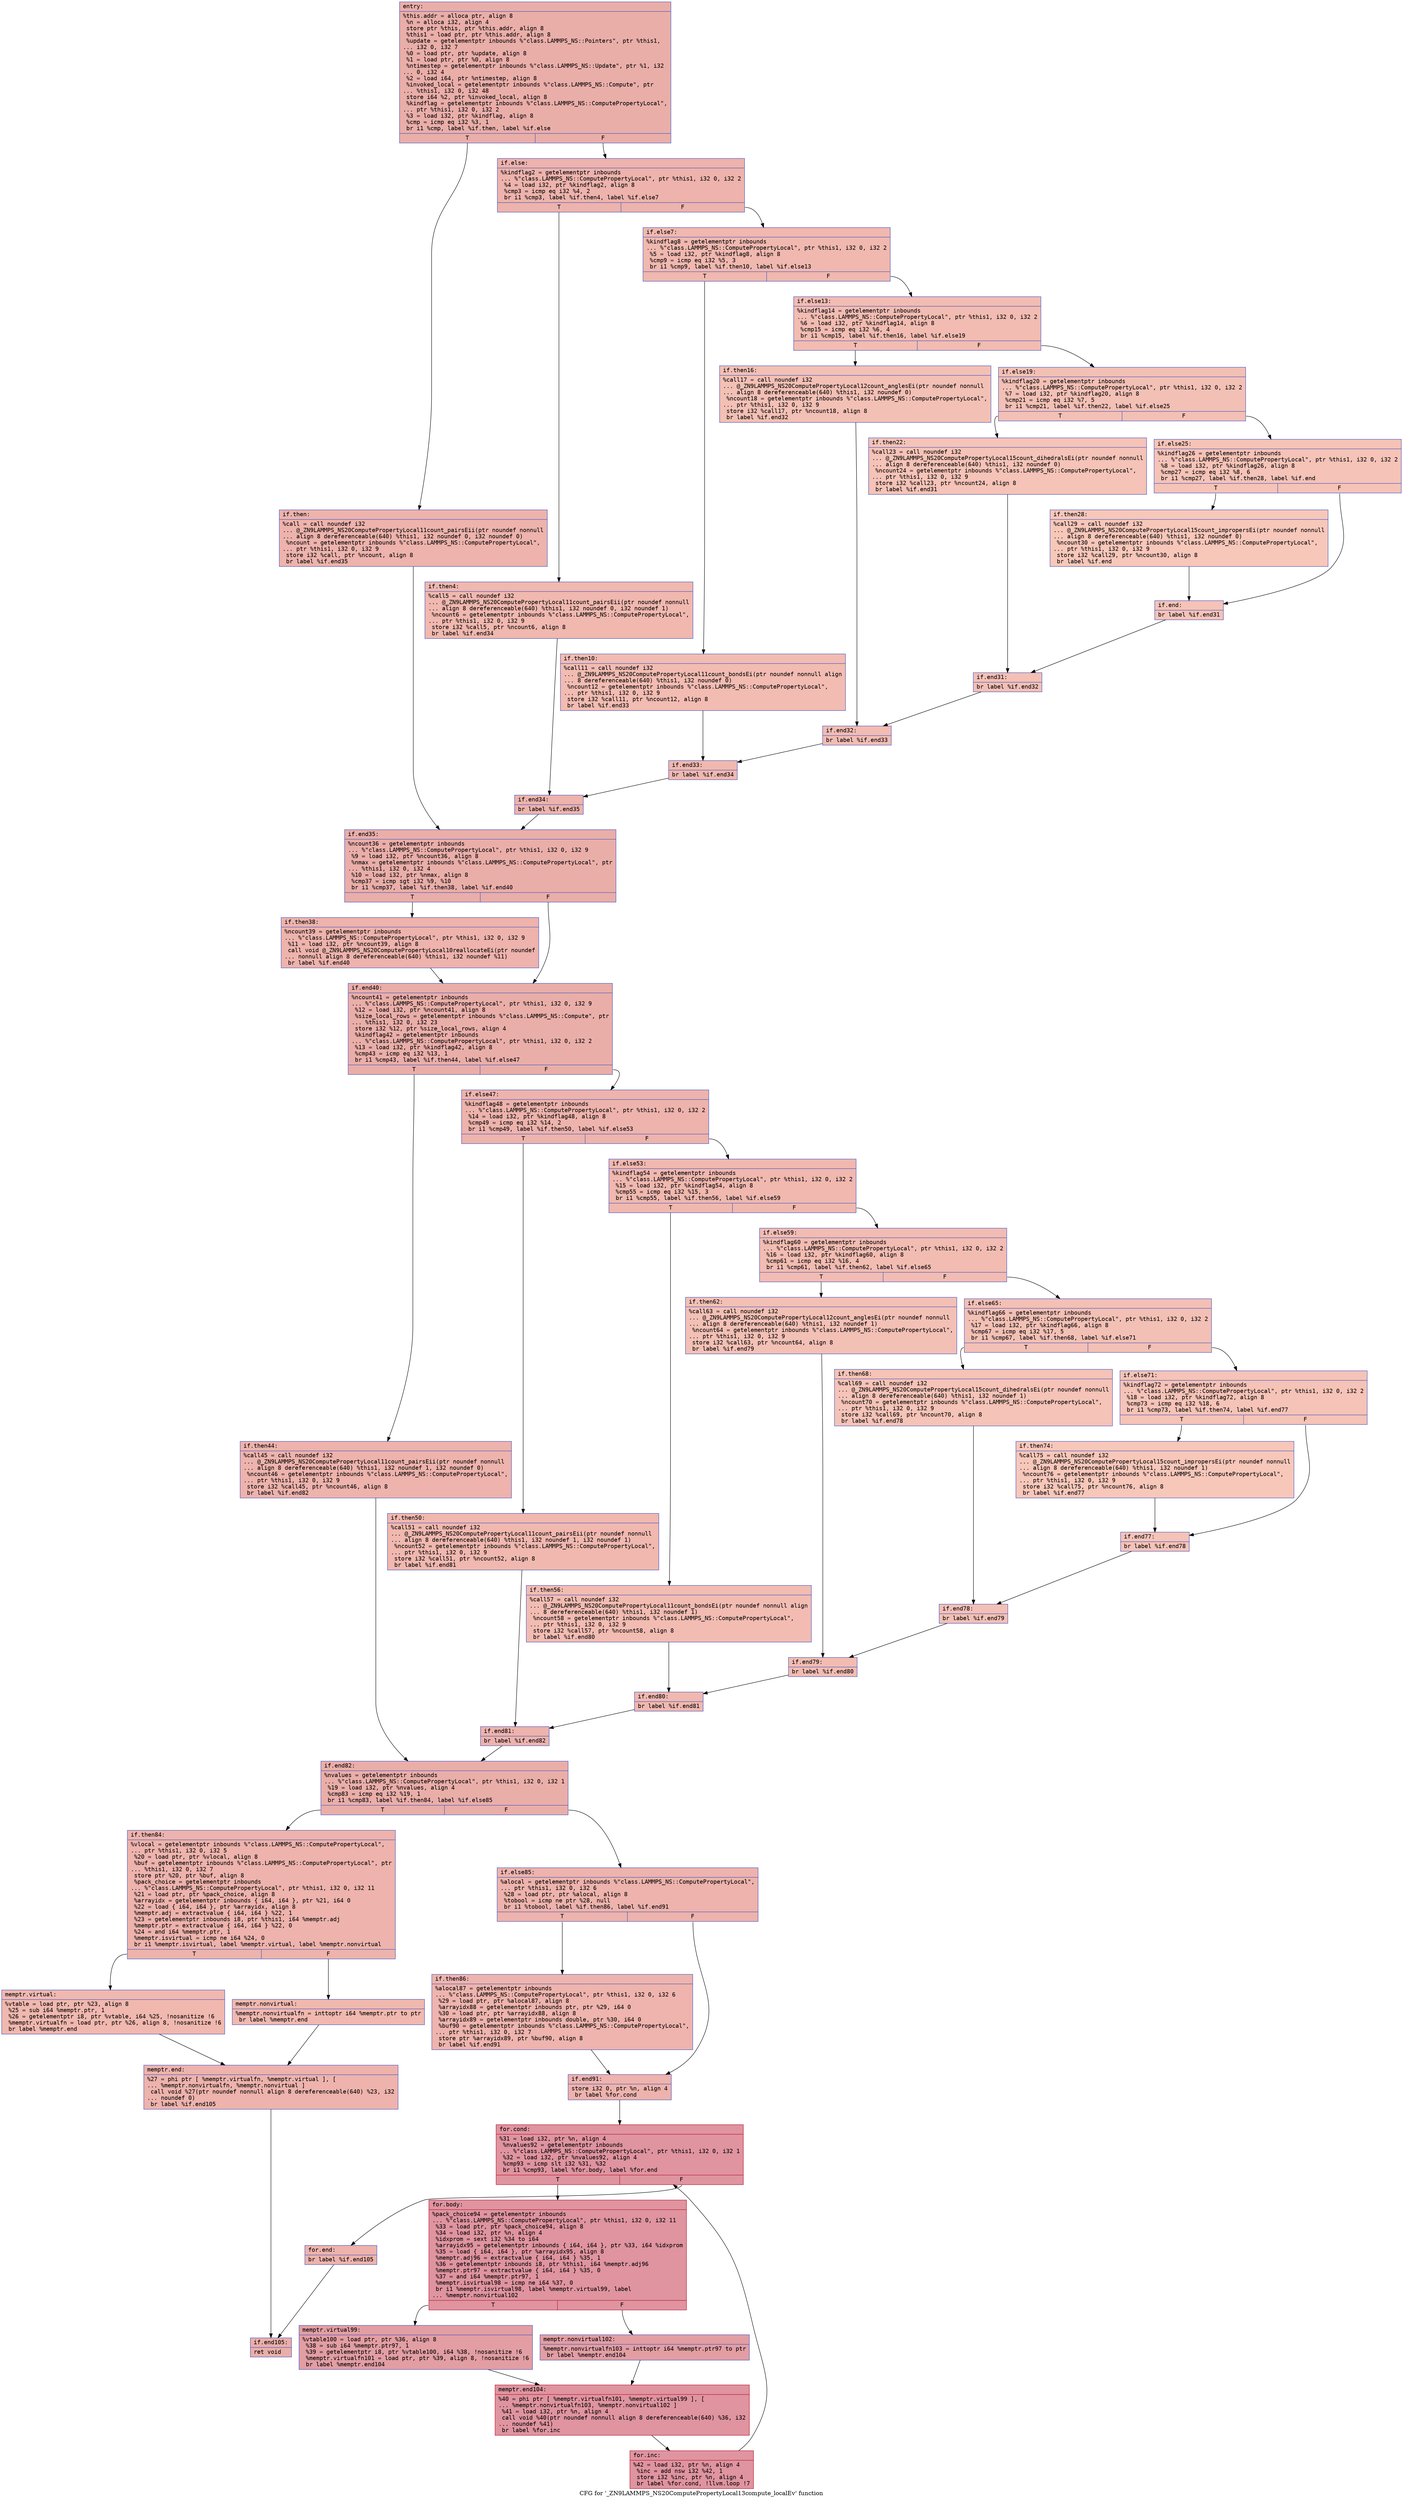 digraph "CFG for '_ZN9LAMMPS_NS20ComputePropertyLocal13compute_localEv' function" {
	label="CFG for '_ZN9LAMMPS_NS20ComputePropertyLocal13compute_localEv' function";

	Node0x5611e68d4370 [shape=record,color="#3d50c3ff", style=filled, fillcolor="#d0473d70" fontname="Courier",label="{entry:\l|  %this.addr = alloca ptr, align 8\l  %n = alloca i32, align 4\l  store ptr %this, ptr %this.addr, align 8\l  %this1 = load ptr, ptr %this.addr, align 8\l  %update = getelementptr inbounds %\"class.LAMMPS_NS::Pointers\", ptr %this1,\l... i32 0, i32 7\l  %0 = load ptr, ptr %update, align 8\l  %1 = load ptr, ptr %0, align 8\l  %ntimestep = getelementptr inbounds %\"class.LAMMPS_NS::Update\", ptr %1, i32\l... 0, i32 4\l  %2 = load i64, ptr %ntimestep, align 8\l  %invoked_local = getelementptr inbounds %\"class.LAMMPS_NS::Compute\", ptr\l... %this1, i32 0, i32 48\l  store i64 %2, ptr %invoked_local, align 8\l  %kindflag = getelementptr inbounds %\"class.LAMMPS_NS::ComputePropertyLocal\",\l... ptr %this1, i32 0, i32 2\l  %3 = load i32, ptr %kindflag, align 8\l  %cmp = icmp eq i32 %3, 1\l  br i1 %cmp, label %if.then, label %if.else\l|{<s0>T|<s1>F}}"];
	Node0x5611e68d4370:s0 -> Node0x5611e68d4ce0[tooltip="entry -> if.then\nProbability 50.00%" ];
	Node0x5611e68d4370:s1 -> Node0x5611e68d4d50[tooltip="entry -> if.else\nProbability 50.00%" ];
	Node0x5611e68d4ce0 [shape=record,color="#3d50c3ff", style=filled, fillcolor="#d6524470" fontname="Courier",label="{if.then:\l|  %call = call noundef i32\l... @_ZN9LAMMPS_NS20ComputePropertyLocal11count_pairsEii(ptr noundef nonnull\l... align 8 dereferenceable(640) %this1, i32 noundef 0, i32 noundef 0)\l  %ncount = getelementptr inbounds %\"class.LAMMPS_NS::ComputePropertyLocal\",\l... ptr %this1, i32 0, i32 9\l  store i32 %call, ptr %ncount, align 8\l  br label %if.end35\l}"];
	Node0x5611e68d4ce0 -> Node0x5611e68d52b0[tooltip="if.then -> if.end35\nProbability 100.00%" ];
	Node0x5611e68d4d50 [shape=record,color="#3d50c3ff", style=filled, fillcolor="#d6524470" fontname="Courier",label="{if.else:\l|  %kindflag2 = getelementptr inbounds\l... %\"class.LAMMPS_NS::ComputePropertyLocal\", ptr %this1, i32 0, i32 2\l  %4 = load i32, ptr %kindflag2, align 8\l  %cmp3 = icmp eq i32 %4, 2\l  br i1 %cmp3, label %if.then4, label %if.else7\l|{<s0>T|<s1>F}}"];
	Node0x5611e68d4d50:s0 -> Node0x5611e68d5590[tooltip="if.else -> if.then4\nProbability 50.00%" ];
	Node0x5611e68d4d50:s1 -> Node0x5611e68d5610[tooltip="if.else -> if.else7\nProbability 50.00%" ];
	Node0x5611e68d5590 [shape=record,color="#3d50c3ff", style=filled, fillcolor="#dc5d4a70" fontname="Courier",label="{if.then4:\l|  %call5 = call noundef i32\l... @_ZN9LAMMPS_NS20ComputePropertyLocal11count_pairsEii(ptr noundef nonnull\l... align 8 dereferenceable(640) %this1, i32 noundef 0, i32 noundef 1)\l  %ncount6 = getelementptr inbounds %\"class.LAMMPS_NS::ComputePropertyLocal\",\l... ptr %this1, i32 0, i32 9\l  store i32 %call5, ptr %ncount6, align 8\l  br label %if.end34\l}"];
	Node0x5611e68d5590 -> Node0x5611e68d59a0[tooltip="if.then4 -> if.end34\nProbability 100.00%" ];
	Node0x5611e68d5610 [shape=record,color="#3d50c3ff", style=filled, fillcolor="#dc5d4a70" fontname="Courier",label="{if.else7:\l|  %kindflag8 = getelementptr inbounds\l... %\"class.LAMMPS_NS::ComputePropertyLocal\", ptr %this1, i32 0, i32 2\l  %5 = load i32, ptr %kindflag8, align 8\l  %cmp9 = icmp eq i32 %5, 3\l  br i1 %cmp9, label %if.then10, label %if.else13\l|{<s0>T|<s1>F}}"];
	Node0x5611e68d5610:s0 -> Node0x5611e68d5c80[tooltip="if.else7 -> if.then10\nProbability 50.00%" ];
	Node0x5611e68d5610:s1 -> Node0x5611e68d4fb0[tooltip="if.else7 -> if.else13\nProbability 50.00%" ];
	Node0x5611e68d5c80 [shape=record,color="#3d50c3ff", style=filled, fillcolor="#e1675170" fontname="Courier",label="{if.then10:\l|  %call11 = call noundef i32\l... @_ZN9LAMMPS_NS20ComputePropertyLocal11count_bondsEi(ptr noundef nonnull align\l... 8 dereferenceable(640) %this1, i32 noundef 0)\l  %ncount12 = getelementptr inbounds %\"class.LAMMPS_NS::ComputePropertyLocal\",\l... ptr %this1, i32 0, i32 9\l  store i32 %call11, ptr %ncount12, align 8\l  br label %if.end33\l}"];
	Node0x5611e68d5c80 -> Node0x5611e68d6300[tooltip="if.then10 -> if.end33\nProbability 100.00%" ];
	Node0x5611e68d4fb0 [shape=record,color="#3d50c3ff", style=filled, fillcolor="#e1675170" fontname="Courier",label="{if.else13:\l|  %kindflag14 = getelementptr inbounds\l... %\"class.LAMMPS_NS::ComputePropertyLocal\", ptr %this1, i32 0, i32 2\l  %6 = load i32, ptr %kindflag14, align 8\l  %cmp15 = icmp eq i32 %6, 4\l  br i1 %cmp15, label %if.then16, label %if.else19\l|{<s0>T|<s1>F}}"];
	Node0x5611e68d4fb0:s0 -> Node0x5611e68d65f0[tooltip="if.else13 -> if.then16\nProbability 50.00%" ];
	Node0x5611e68d4fb0:s1 -> Node0x5611e68d6670[tooltip="if.else13 -> if.else19\nProbability 50.00%" ];
	Node0x5611e68d65f0 [shape=record,color="#3d50c3ff", style=filled, fillcolor="#e5705870" fontname="Courier",label="{if.then16:\l|  %call17 = call noundef i32\l... @_ZN9LAMMPS_NS20ComputePropertyLocal12count_anglesEi(ptr noundef nonnull\l... align 8 dereferenceable(640) %this1, i32 noundef 0)\l  %ncount18 = getelementptr inbounds %\"class.LAMMPS_NS::ComputePropertyLocal\",\l... ptr %this1, i32 0, i32 9\l  store i32 %call17, ptr %ncount18, align 8\l  br label %if.end32\l}"];
	Node0x5611e68d65f0 -> Node0x5611e68d6ae0[tooltip="if.then16 -> if.end32\nProbability 100.00%" ];
	Node0x5611e68d6670 [shape=record,color="#3d50c3ff", style=filled, fillcolor="#e5705870" fontname="Courier",label="{if.else19:\l|  %kindflag20 = getelementptr inbounds\l... %\"class.LAMMPS_NS::ComputePropertyLocal\", ptr %this1, i32 0, i32 2\l  %7 = load i32, ptr %kindflag20, align 8\l  %cmp21 = icmp eq i32 %7, 5\l  br i1 %cmp21, label %if.then22, label %if.else25\l|{<s0>T|<s1>F}}"];
	Node0x5611e68d6670:s0 -> Node0x5611e68d6dd0[tooltip="if.else19 -> if.then22\nProbability 50.00%" ];
	Node0x5611e68d6670:s1 -> Node0x5611e68d6e50[tooltip="if.else19 -> if.else25\nProbability 50.00%" ];
	Node0x5611e68d6dd0 [shape=record,color="#3d50c3ff", style=filled, fillcolor="#e8765c70" fontname="Courier",label="{if.then22:\l|  %call23 = call noundef i32\l... @_ZN9LAMMPS_NS20ComputePropertyLocal15count_dihedralsEi(ptr noundef nonnull\l... align 8 dereferenceable(640) %this1, i32 noundef 0)\l  %ncount24 = getelementptr inbounds %\"class.LAMMPS_NS::ComputePropertyLocal\",\l... ptr %this1, i32 0, i32 9\l  store i32 %call23, ptr %ncount24, align 8\l  br label %if.end31\l}"];
	Node0x5611e68d6dd0 -> Node0x5611e68d72c0[tooltip="if.then22 -> if.end31\nProbability 100.00%" ];
	Node0x5611e68d6e50 [shape=record,color="#3d50c3ff", style=filled, fillcolor="#e8765c70" fontname="Courier",label="{if.else25:\l|  %kindflag26 = getelementptr inbounds\l... %\"class.LAMMPS_NS::ComputePropertyLocal\", ptr %this1, i32 0, i32 2\l  %8 = load i32, ptr %kindflag26, align 8\l  %cmp27 = icmp eq i32 %8, 6\l  br i1 %cmp27, label %if.then28, label %if.end\l|{<s0>T|<s1>F}}"];
	Node0x5611e68d6e50:s0 -> Node0x5611e68d75b0[tooltip="if.else25 -> if.then28\nProbability 50.00%" ];
	Node0x5611e68d6e50:s1 -> Node0x5611e68d7630[tooltip="if.else25 -> if.end\nProbability 50.00%" ];
	Node0x5611e68d75b0 [shape=record,color="#3d50c3ff", style=filled, fillcolor="#ec7f6370" fontname="Courier",label="{if.then28:\l|  %call29 = call noundef i32\l... @_ZN9LAMMPS_NS20ComputePropertyLocal15count_impropersEi(ptr noundef nonnull\l... align 8 dereferenceable(640) %this1, i32 noundef 0)\l  %ncount30 = getelementptr inbounds %\"class.LAMMPS_NS::ComputePropertyLocal\",\l... ptr %this1, i32 0, i32 9\l  store i32 %call29, ptr %ncount30, align 8\l  br label %if.end\l}"];
	Node0x5611e68d75b0 -> Node0x5611e68d7630[tooltip="if.then28 -> if.end\nProbability 100.00%" ];
	Node0x5611e68d7630 [shape=record,color="#3d50c3ff", style=filled, fillcolor="#e8765c70" fontname="Courier",label="{if.end:\l|  br label %if.end31\l}"];
	Node0x5611e68d7630 -> Node0x5611e68d72c0[tooltip="if.end -> if.end31\nProbability 100.00%" ];
	Node0x5611e68d72c0 [shape=record,color="#3d50c3ff", style=filled, fillcolor="#e5705870" fontname="Courier",label="{if.end31:\l|  br label %if.end32\l}"];
	Node0x5611e68d72c0 -> Node0x5611e68d6ae0[tooltip="if.end31 -> if.end32\nProbability 100.00%" ];
	Node0x5611e68d6ae0 [shape=record,color="#3d50c3ff", style=filled, fillcolor="#e1675170" fontname="Courier",label="{if.end32:\l|  br label %if.end33\l}"];
	Node0x5611e68d6ae0 -> Node0x5611e68d6300[tooltip="if.end32 -> if.end33\nProbability 100.00%" ];
	Node0x5611e68d6300 [shape=record,color="#3d50c3ff", style=filled, fillcolor="#dc5d4a70" fontname="Courier",label="{if.end33:\l|  br label %if.end34\l}"];
	Node0x5611e68d6300 -> Node0x5611e68d59a0[tooltip="if.end33 -> if.end34\nProbability 100.00%" ];
	Node0x5611e68d59a0 [shape=record,color="#3d50c3ff", style=filled, fillcolor="#d6524470" fontname="Courier",label="{if.end34:\l|  br label %if.end35\l}"];
	Node0x5611e68d59a0 -> Node0x5611e68d52b0[tooltip="if.end34 -> if.end35\nProbability 100.00%" ];
	Node0x5611e68d52b0 [shape=record,color="#3d50c3ff", style=filled, fillcolor="#d0473d70" fontname="Courier",label="{if.end35:\l|  %ncount36 = getelementptr inbounds\l... %\"class.LAMMPS_NS::ComputePropertyLocal\", ptr %this1, i32 0, i32 9\l  %9 = load i32, ptr %ncount36, align 8\l  %nmax = getelementptr inbounds %\"class.LAMMPS_NS::ComputePropertyLocal\", ptr\l... %this1, i32 0, i32 4\l  %10 = load i32, ptr %nmax, align 8\l  %cmp37 = icmp sgt i32 %9, %10\l  br i1 %cmp37, label %if.then38, label %if.end40\l|{<s0>T|<s1>F}}"];
	Node0x5611e68d52b0:s0 -> Node0x5611e68d8390[tooltip="if.end35 -> if.then38\nProbability 50.00%" ];
	Node0x5611e68d52b0:s1 -> Node0x5611e68d8410[tooltip="if.end35 -> if.end40\nProbability 50.00%" ];
	Node0x5611e68d8390 [shape=record,color="#3d50c3ff", style=filled, fillcolor="#d6524470" fontname="Courier",label="{if.then38:\l|  %ncount39 = getelementptr inbounds\l... %\"class.LAMMPS_NS::ComputePropertyLocal\", ptr %this1, i32 0, i32 9\l  %11 = load i32, ptr %ncount39, align 8\l  call void @_ZN9LAMMPS_NS20ComputePropertyLocal10reallocateEi(ptr noundef\l... nonnull align 8 dereferenceable(640) %this1, i32 noundef %11)\l  br label %if.end40\l}"];
	Node0x5611e68d8390 -> Node0x5611e68d8410[tooltip="if.then38 -> if.end40\nProbability 100.00%" ];
	Node0x5611e68d8410 [shape=record,color="#3d50c3ff", style=filled, fillcolor="#d0473d70" fontname="Courier",label="{if.end40:\l|  %ncount41 = getelementptr inbounds\l... %\"class.LAMMPS_NS::ComputePropertyLocal\", ptr %this1, i32 0, i32 9\l  %12 = load i32, ptr %ncount41, align 8\l  %size_local_rows = getelementptr inbounds %\"class.LAMMPS_NS::Compute\", ptr\l... %this1, i32 0, i32 23\l  store i32 %12, ptr %size_local_rows, align 4\l  %kindflag42 = getelementptr inbounds\l... %\"class.LAMMPS_NS::ComputePropertyLocal\", ptr %this1, i32 0, i32 2\l  %13 = load i32, ptr %kindflag42, align 8\l  %cmp43 = icmp eq i32 %13, 1\l  br i1 %cmp43, label %if.then44, label %if.else47\l|{<s0>T|<s1>F}}"];
	Node0x5611e68d8410:s0 -> Node0x5611e68d8d70[tooltip="if.end40 -> if.then44\nProbability 50.00%" ];
	Node0x5611e68d8410:s1 -> Node0x5611e68d8df0[tooltip="if.end40 -> if.else47\nProbability 50.00%" ];
	Node0x5611e68d8d70 [shape=record,color="#3d50c3ff", style=filled, fillcolor="#d6524470" fontname="Courier",label="{if.then44:\l|  %call45 = call noundef i32\l... @_ZN9LAMMPS_NS20ComputePropertyLocal11count_pairsEii(ptr noundef nonnull\l... align 8 dereferenceable(640) %this1, i32 noundef 1, i32 noundef 0)\l  %ncount46 = getelementptr inbounds %\"class.LAMMPS_NS::ComputePropertyLocal\",\l... ptr %this1, i32 0, i32 9\l  store i32 %call45, ptr %ncount46, align 8\l  br label %if.end82\l}"];
	Node0x5611e68d8d70 -> Node0x5611e68d9120[tooltip="if.then44 -> if.end82\nProbability 100.00%" ];
	Node0x5611e68d8df0 [shape=record,color="#3d50c3ff", style=filled, fillcolor="#d6524470" fontname="Courier",label="{if.else47:\l|  %kindflag48 = getelementptr inbounds\l... %\"class.LAMMPS_NS::ComputePropertyLocal\", ptr %this1, i32 0, i32 2\l  %14 = load i32, ptr %kindflag48, align 8\l  %cmp49 = icmp eq i32 %14, 2\l  br i1 %cmp49, label %if.then50, label %if.else53\l|{<s0>T|<s1>F}}"];
	Node0x5611e68d8df0:s0 -> Node0x5611e68d9410[tooltip="if.else47 -> if.then50\nProbability 50.00%" ];
	Node0x5611e68d8df0:s1 -> Node0x5611e68d9490[tooltip="if.else47 -> if.else53\nProbability 50.00%" ];
	Node0x5611e68d9410 [shape=record,color="#3d50c3ff", style=filled, fillcolor="#dc5d4a70" fontname="Courier",label="{if.then50:\l|  %call51 = call noundef i32\l... @_ZN9LAMMPS_NS20ComputePropertyLocal11count_pairsEii(ptr noundef nonnull\l... align 8 dereferenceable(640) %this1, i32 noundef 1, i32 noundef 1)\l  %ncount52 = getelementptr inbounds %\"class.LAMMPS_NS::ComputePropertyLocal\",\l... ptr %this1, i32 0, i32 9\l  store i32 %call51, ptr %ncount52, align 8\l  br label %if.end81\l}"];
	Node0x5611e68d9410 -> Node0x5611e68d97e0[tooltip="if.then50 -> if.end81\nProbability 100.00%" ];
	Node0x5611e68d9490 [shape=record,color="#3d50c3ff", style=filled, fillcolor="#dc5d4a70" fontname="Courier",label="{if.else53:\l|  %kindflag54 = getelementptr inbounds\l... %\"class.LAMMPS_NS::ComputePropertyLocal\", ptr %this1, i32 0, i32 2\l  %15 = load i32, ptr %kindflag54, align 8\l  %cmp55 = icmp eq i32 %15, 3\l  br i1 %cmp55, label %if.then56, label %if.else59\l|{<s0>T|<s1>F}}"];
	Node0x5611e68d9490:s0 -> Node0x5611e68d9ad0[tooltip="if.else53 -> if.then56\nProbability 50.00%" ];
	Node0x5611e68d9490:s1 -> Node0x5611e68d9b50[tooltip="if.else53 -> if.else59\nProbability 50.00%" ];
	Node0x5611e68d9ad0 [shape=record,color="#3d50c3ff", style=filled, fillcolor="#e1675170" fontname="Courier",label="{if.then56:\l|  %call57 = call noundef i32\l... @_ZN9LAMMPS_NS20ComputePropertyLocal11count_bondsEi(ptr noundef nonnull align\l... 8 dereferenceable(640) %this1, i32 noundef 1)\l  %ncount58 = getelementptr inbounds %\"class.LAMMPS_NS::ComputePropertyLocal\",\l... ptr %this1, i32 0, i32 9\l  store i32 %call57, ptr %ncount58, align 8\l  br label %if.end80\l}"];
	Node0x5611e68d9ad0 -> Node0x5611e68d9f60[tooltip="if.then56 -> if.end80\nProbability 100.00%" ];
	Node0x5611e68d9b50 [shape=record,color="#3d50c3ff", style=filled, fillcolor="#e1675170" fontname="Courier",label="{if.else59:\l|  %kindflag60 = getelementptr inbounds\l... %\"class.LAMMPS_NS::ComputePropertyLocal\", ptr %this1, i32 0, i32 2\l  %16 = load i32, ptr %kindflag60, align 8\l  %cmp61 = icmp eq i32 %16, 4\l  br i1 %cmp61, label %if.then62, label %if.else65\l|{<s0>T|<s1>F}}"];
	Node0x5611e68d9b50:s0 -> Node0x5611e68da250[tooltip="if.else59 -> if.then62\nProbability 50.00%" ];
	Node0x5611e68d9b50:s1 -> Node0x5611e68da2d0[tooltip="if.else59 -> if.else65\nProbability 50.00%" ];
	Node0x5611e68da250 [shape=record,color="#3d50c3ff", style=filled, fillcolor="#e5705870" fontname="Courier",label="{if.then62:\l|  %call63 = call noundef i32\l... @_ZN9LAMMPS_NS20ComputePropertyLocal12count_anglesEi(ptr noundef nonnull\l... align 8 dereferenceable(640) %this1, i32 noundef 1)\l  %ncount64 = getelementptr inbounds %\"class.LAMMPS_NS::ComputePropertyLocal\",\l... ptr %this1, i32 0, i32 9\l  store i32 %call63, ptr %ncount64, align 8\l  br label %if.end79\l}"];
	Node0x5611e68da250 -> Node0x5611e68da6e0[tooltip="if.then62 -> if.end79\nProbability 100.00%" ];
	Node0x5611e68da2d0 [shape=record,color="#3d50c3ff", style=filled, fillcolor="#e5705870" fontname="Courier",label="{if.else65:\l|  %kindflag66 = getelementptr inbounds\l... %\"class.LAMMPS_NS::ComputePropertyLocal\", ptr %this1, i32 0, i32 2\l  %17 = load i32, ptr %kindflag66, align 8\l  %cmp67 = icmp eq i32 %17, 5\l  br i1 %cmp67, label %if.then68, label %if.else71\l|{<s0>T|<s1>F}}"];
	Node0x5611e68da2d0:s0 -> Node0x5611e68da9d0[tooltip="if.else65 -> if.then68\nProbability 50.00%" ];
	Node0x5611e68da2d0:s1 -> Node0x5611e68daa50[tooltip="if.else65 -> if.else71\nProbability 50.00%" ];
	Node0x5611e68da9d0 [shape=record,color="#3d50c3ff", style=filled, fillcolor="#e8765c70" fontname="Courier",label="{if.then68:\l|  %call69 = call noundef i32\l... @_ZN9LAMMPS_NS20ComputePropertyLocal15count_dihedralsEi(ptr noundef nonnull\l... align 8 dereferenceable(640) %this1, i32 noundef 1)\l  %ncount70 = getelementptr inbounds %\"class.LAMMPS_NS::ComputePropertyLocal\",\l... ptr %this1, i32 0, i32 9\l  store i32 %call69, ptr %ncount70, align 8\l  br label %if.end78\l}"];
	Node0x5611e68da9d0 -> Node0x5611e68dae60[tooltip="if.then68 -> if.end78\nProbability 100.00%" ];
	Node0x5611e68daa50 [shape=record,color="#3d50c3ff", style=filled, fillcolor="#e8765c70" fontname="Courier",label="{if.else71:\l|  %kindflag72 = getelementptr inbounds\l... %\"class.LAMMPS_NS::ComputePropertyLocal\", ptr %this1, i32 0, i32 2\l  %18 = load i32, ptr %kindflag72, align 8\l  %cmp73 = icmp eq i32 %18, 6\l  br i1 %cmp73, label %if.then74, label %if.end77\l|{<s0>T|<s1>F}}"];
	Node0x5611e68daa50:s0 -> Node0x5611e68db150[tooltip="if.else71 -> if.then74\nProbability 50.00%" ];
	Node0x5611e68daa50:s1 -> Node0x5611e68db1d0[tooltip="if.else71 -> if.end77\nProbability 50.00%" ];
	Node0x5611e68db150 [shape=record,color="#3d50c3ff", style=filled, fillcolor="#ec7f6370" fontname="Courier",label="{if.then74:\l|  %call75 = call noundef i32\l... @_ZN9LAMMPS_NS20ComputePropertyLocal15count_impropersEi(ptr noundef nonnull\l... align 8 dereferenceable(640) %this1, i32 noundef 1)\l  %ncount76 = getelementptr inbounds %\"class.LAMMPS_NS::ComputePropertyLocal\",\l... ptr %this1, i32 0, i32 9\l  store i32 %call75, ptr %ncount76, align 8\l  br label %if.end77\l}"];
	Node0x5611e68db150 -> Node0x5611e68db1d0[tooltip="if.then74 -> if.end77\nProbability 100.00%" ];
	Node0x5611e68db1d0 [shape=record,color="#3d50c3ff", style=filled, fillcolor="#e8765c70" fontname="Courier",label="{if.end77:\l|  br label %if.end78\l}"];
	Node0x5611e68db1d0 -> Node0x5611e68dae60[tooltip="if.end77 -> if.end78\nProbability 100.00%" ];
	Node0x5611e68dae60 [shape=record,color="#3d50c3ff", style=filled, fillcolor="#e5705870" fontname="Courier",label="{if.end78:\l|  br label %if.end79\l}"];
	Node0x5611e68dae60 -> Node0x5611e68da6e0[tooltip="if.end78 -> if.end79\nProbability 100.00%" ];
	Node0x5611e68da6e0 [shape=record,color="#3d50c3ff", style=filled, fillcolor="#e1675170" fontname="Courier",label="{if.end79:\l|  br label %if.end80\l}"];
	Node0x5611e68da6e0 -> Node0x5611e68d9f60[tooltip="if.end79 -> if.end80\nProbability 100.00%" ];
	Node0x5611e68d9f60 [shape=record,color="#3d50c3ff", style=filled, fillcolor="#dc5d4a70" fontname="Courier",label="{if.end80:\l|  br label %if.end81\l}"];
	Node0x5611e68d9f60 -> Node0x5611e68d97e0[tooltip="if.end80 -> if.end81\nProbability 100.00%" ];
	Node0x5611e68d97e0 [shape=record,color="#3d50c3ff", style=filled, fillcolor="#d6524470" fontname="Courier",label="{if.end81:\l|  br label %if.end82\l}"];
	Node0x5611e68d97e0 -> Node0x5611e68d9120[tooltip="if.end81 -> if.end82\nProbability 100.00%" ];
	Node0x5611e68d9120 [shape=record,color="#3d50c3ff", style=filled, fillcolor="#d0473d70" fontname="Courier",label="{if.end82:\l|  %nvalues = getelementptr inbounds\l... %\"class.LAMMPS_NS::ComputePropertyLocal\", ptr %this1, i32 0, i32 1\l  %19 = load i32, ptr %nvalues, align 4\l  %cmp83 = icmp eq i32 %19, 1\l  br i1 %cmp83, label %if.then84, label %if.else85\l|{<s0>T|<s1>F}}"];
	Node0x5611e68d9120:s0 -> Node0x5611e68dc070[tooltip="if.end82 -> if.then84\nProbability 50.00%" ];
	Node0x5611e68d9120:s1 -> Node0x5611e68dc0f0[tooltip="if.end82 -> if.else85\nProbability 50.00%" ];
	Node0x5611e68dc070 [shape=record,color="#3d50c3ff", style=filled, fillcolor="#d6524470" fontname="Courier",label="{if.then84:\l|  %vlocal = getelementptr inbounds %\"class.LAMMPS_NS::ComputePropertyLocal\",\l... ptr %this1, i32 0, i32 5\l  %20 = load ptr, ptr %vlocal, align 8\l  %buf = getelementptr inbounds %\"class.LAMMPS_NS::ComputePropertyLocal\", ptr\l... %this1, i32 0, i32 7\l  store ptr %20, ptr %buf, align 8\l  %pack_choice = getelementptr inbounds\l... %\"class.LAMMPS_NS::ComputePropertyLocal\", ptr %this1, i32 0, i32 11\l  %21 = load ptr, ptr %pack_choice, align 8\l  %arrayidx = getelementptr inbounds \{ i64, i64 \}, ptr %21, i64 0\l  %22 = load \{ i64, i64 \}, ptr %arrayidx, align 8\l  %memptr.adj = extractvalue \{ i64, i64 \} %22, 1\l  %23 = getelementptr inbounds i8, ptr %this1, i64 %memptr.adj\l  %memptr.ptr = extractvalue \{ i64, i64 \} %22, 0\l  %24 = and i64 %memptr.ptr, 1\l  %memptr.isvirtual = icmp ne i64 %24, 0\l  br i1 %memptr.isvirtual, label %memptr.virtual, label %memptr.nonvirtual\l|{<s0>T|<s1>F}}"];
	Node0x5611e68dc070:s0 -> Node0x5611e68dcbc0[tooltip="if.then84 -> memptr.virtual\nProbability 50.00%" ];
	Node0x5611e68dc070:s1 -> Node0x5611e68dcc10[tooltip="if.then84 -> memptr.nonvirtual\nProbability 50.00%" ];
	Node0x5611e68dcbc0 [shape=record,color="#3d50c3ff", style=filled, fillcolor="#dc5d4a70" fontname="Courier",label="{memptr.virtual:\l|  %vtable = load ptr, ptr %23, align 8\l  %25 = sub i64 %memptr.ptr, 1\l  %26 = getelementptr i8, ptr %vtable, i64 %25, !nosanitize !6\l  %memptr.virtualfn = load ptr, ptr %26, align 8, !nosanitize !6\l  br label %memptr.end\l}"];
	Node0x5611e68dcbc0 -> Node0x5611e68dd690[tooltip="memptr.virtual -> memptr.end\nProbability 100.00%" ];
	Node0x5611e68dcc10 [shape=record,color="#3d50c3ff", style=filled, fillcolor="#dc5d4a70" fontname="Courier",label="{memptr.nonvirtual:\l|  %memptr.nonvirtualfn = inttoptr i64 %memptr.ptr to ptr\l  br label %memptr.end\l}"];
	Node0x5611e68dcc10 -> Node0x5611e68dd690[tooltip="memptr.nonvirtual -> memptr.end\nProbability 100.00%" ];
	Node0x5611e68dd690 [shape=record,color="#3d50c3ff", style=filled, fillcolor="#d6524470" fontname="Courier",label="{memptr.end:\l|  %27 = phi ptr [ %memptr.virtualfn, %memptr.virtual ], [\l... %memptr.nonvirtualfn, %memptr.nonvirtual ]\l  call void %27(ptr noundef nonnull align 8 dereferenceable(640) %23, i32\l... noundef 0)\l  br label %if.end105\l}"];
	Node0x5611e68dd690 -> Node0x5611e68dd9f0[tooltip="memptr.end -> if.end105\nProbability 100.00%" ];
	Node0x5611e68dc0f0 [shape=record,color="#3d50c3ff", style=filled, fillcolor="#d6524470" fontname="Courier",label="{if.else85:\l|  %alocal = getelementptr inbounds %\"class.LAMMPS_NS::ComputePropertyLocal\",\l... ptr %this1, i32 0, i32 6\l  %28 = load ptr, ptr %alocal, align 8\l  %tobool = icmp ne ptr %28, null\l  br i1 %tobool, label %if.then86, label %if.end91\l|{<s0>T|<s1>F}}"];
	Node0x5611e68dc0f0:s0 -> Node0x5611e68ddc80[tooltip="if.else85 -> if.then86\nProbability 62.50%" ];
	Node0x5611e68dc0f0:s1 -> Node0x5611e68ddcd0[tooltip="if.else85 -> if.end91\nProbability 37.50%" ];
	Node0x5611e68ddc80 [shape=record,color="#3d50c3ff", style=filled, fillcolor="#d8564670" fontname="Courier",label="{if.then86:\l|  %alocal87 = getelementptr inbounds\l... %\"class.LAMMPS_NS::ComputePropertyLocal\", ptr %this1, i32 0, i32 6\l  %29 = load ptr, ptr %alocal87, align 8\l  %arrayidx88 = getelementptr inbounds ptr, ptr %29, i64 0\l  %30 = load ptr, ptr %arrayidx88, align 8\l  %arrayidx89 = getelementptr inbounds double, ptr %30, i64 0\l  %buf90 = getelementptr inbounds %\"class.LAMMPS_NS::ComputePropertyLocal\",\l... ptr %this1, i32 0, i32 7\l  store ptr %arrayidx89, ptr %buf90, align 8\l  br label %if.end91\l}"];
	Node0x5611e68ddc80 -> Node0x5611e68ddcd0[tooltip="if.then86 -> if.end91\nProbability 100.00%" ];
	Node0x5611e68ddcd0 [shape=record,color="#3d50c3ff", style=filled, fillcolor="#d6524470" fontname="Courier",label="{if.end91:\l|  store i32 0, ptr %n, align 4\l  br label %for.cond\l}"];
	Node0x5611e68ddcd0 -> Node0x5611e68de420[tooltip="if.end91 -> for.cond\nProbability 100.00%" ];
	Node0x5611e68de420 [shape=record,color="#b70d28ff", style=filled, fillcolor="#b70d2870" fontname="Courier",label="{for.cond:\l|  %31 = load i32, ptr %n, align 4\l  %nvalues92 = getelementptr inbounds\l... %\"class.LAMMPS_NS::ComputePropertyLocal\", ptr %this1, i32 0, i32 1\l  %32 = load i32, ptr %nvalues92, align 4\l  %cmp93 = icmp slt i32 %31, %32\l  br i1 %cmp93, label %for.body, label %for.end\l|{<s0>T|<s1>F}}"];
	Node0x5611e68de420:s0 -> Node0x5611e68de7b0[tooltip="for.cond -> for.body\nProbability 96.88%" ];
	Node0x5611e68de420:s1 -> Node0x5611e68de830[tooltip="for.cond -> for.end\nProbability 3.12%" ];
	Node0x5611e68de7b0 [shape=record,color="#b70d28ff", style=filled, fillcolor="#b70d2870" fontname="Courier",label="{for.body:\l|  %pack_choice94 = getelementptr inbounds\l... %\"class.LAMMPS_NS::ComputePropertyLocal\", ptr %this1, i32 0, i32 11\l  %33 = load ptr, ptr %pack_choice94, align 8\l  %34 = load i32, ptr %n, align 4\l  %idxprom = sext i32 %34 to i64\l  %arrayidx95 = getelementptr inbounds \{ i64, i64 \}, ptr %33, i64 %idxprom\l  %35 = load \{ i64, i64 \}, ptr %arrayidx95, align 8\l  %memptr.adj96 = extractvalue \{ i64, i64 \} %35, 1\l  %36 = getelementptr inbounds i8, ptr %this1, i64 %memptr.adj96\l  %memptr.ptr97 = extractvalue \{ i64, i64 \} %35, 0\l  %37 = and i64 %memptr.ptr97, 1\l  %memptr.isvirtual98 = icmp ne i64 %37, 0\l  br i1 %memptr.isvirtual98, label %memptr.virtual99, label\l... %memptr.nonvirtual102\l|{<s0>T|<s1>F}}"];
	Node0x5611e68de7b0:s0 -> Node0x5611e68df120[tooltip="for.body -> memptr.virtual99\nProbability 50.00%" ];
	Node0x5611e68de7b0:s1 -> Node0x5611e68df190[tooltip="for.body -> memptr.nonvirtual102\nProbability 50.00%" ];
	Node0x5611e68df120 [shape=record,color="#3d50c3ff", style=filled, fillcolor="#be242e70" fontname="Courier",label="{memptr.virtual99:\l|  %vtable100 = load ptr, ptr %36, align 8\l  %38 = sub i64 %memptr.ptr97, 1\l  %39 = getelementptr i8, ptr %vtable100, i64 %38, !nosanitize !6\l  %memptr.virtualfn101 = load ptr, ptr %39, align 8, !nosanitize !6\l  br label %memptr.end104\l}"];
	Node0x5611e68df120 -> Node0x5611e68df570[tooltip="memptr.virtual99 -> memptr.end104\nProbability 100.00%" ];
	Node0x5611e68df190 [shape=record,color="#3d50c3ff", style=filled, fillcolor="#be242e70" fontname="Courier",label="{memptr.nonvirtual102:\l|  %memptr.nonvirtualfn103 = inttoptr i64 %memptr.ptr97 to ptr\l  br label %memptr.end104\l}"];
	Node0x5611e68df190 -> Node0x5611e68df570[tooltip="memptr.nonvirtual102 -> memptr.end104\nProbability 100.00%" ];
	Node0x5611e68df570 [shape=record,color="#b70d28ff", style=filled, fillcolor="#b70d2870" fontname="Courier",label="{memptr.end104:\l|  %40 = phi ptr [ %memptr.virtualfn101, %memptr.virtual99 ], [\l... %memptr.nonvirtualfn103, %memptr.nonvirtual102 ]\l  %41 = load i32, ptr %n, align 4\l  call void %40(ptr noundef nonnull align 8 dereferenceable(640) %36, i32\l... noundef %41)\l  br label %for.inc\l}"];
	Node0x5611e68df570 -> Node0x5611e68df900[tooltip="memptr.end104 -> for.inc\nProbability 100.00%" ];
	Node0x5611e68df900 [shape=record,color="#b70d28ff", style=filled, fillcolor="#b70d2870" fontname="Courier",label="{for.inc:\l|  %42 = load i32, ptr %n, align 4\l  %inc = add nsw i32 %42, 1\l  store i32 %inc, ptr %n, align 4\l  br label %for.cond, !llvm.loop !7\l}"];
	Node0x5611e68df900 -> Node0x5611e68de420[tooltip="for.inc -> for.cond\nProbability 100.00%" ];
	Node0x5611e68de830 [shape=record,color="#3d50c3ff", style=filled, fillcolor="#d6524470" fontname="Courier",label="{for.end:\l|  br label %if.end105\l}"];
	Node0x5611e68de830 -> Node0x5611e68dd9f0[tooltip="for.end -> if.end105\nProbability 100.00%" ];
	Node0x5611e68dd9f0 [shape=record,color="#3d50c3ff", style=filled, fillcolor="#d0473d70" fontname="Courier",label="{if.end105:\l|  ret void\l}"];
}
